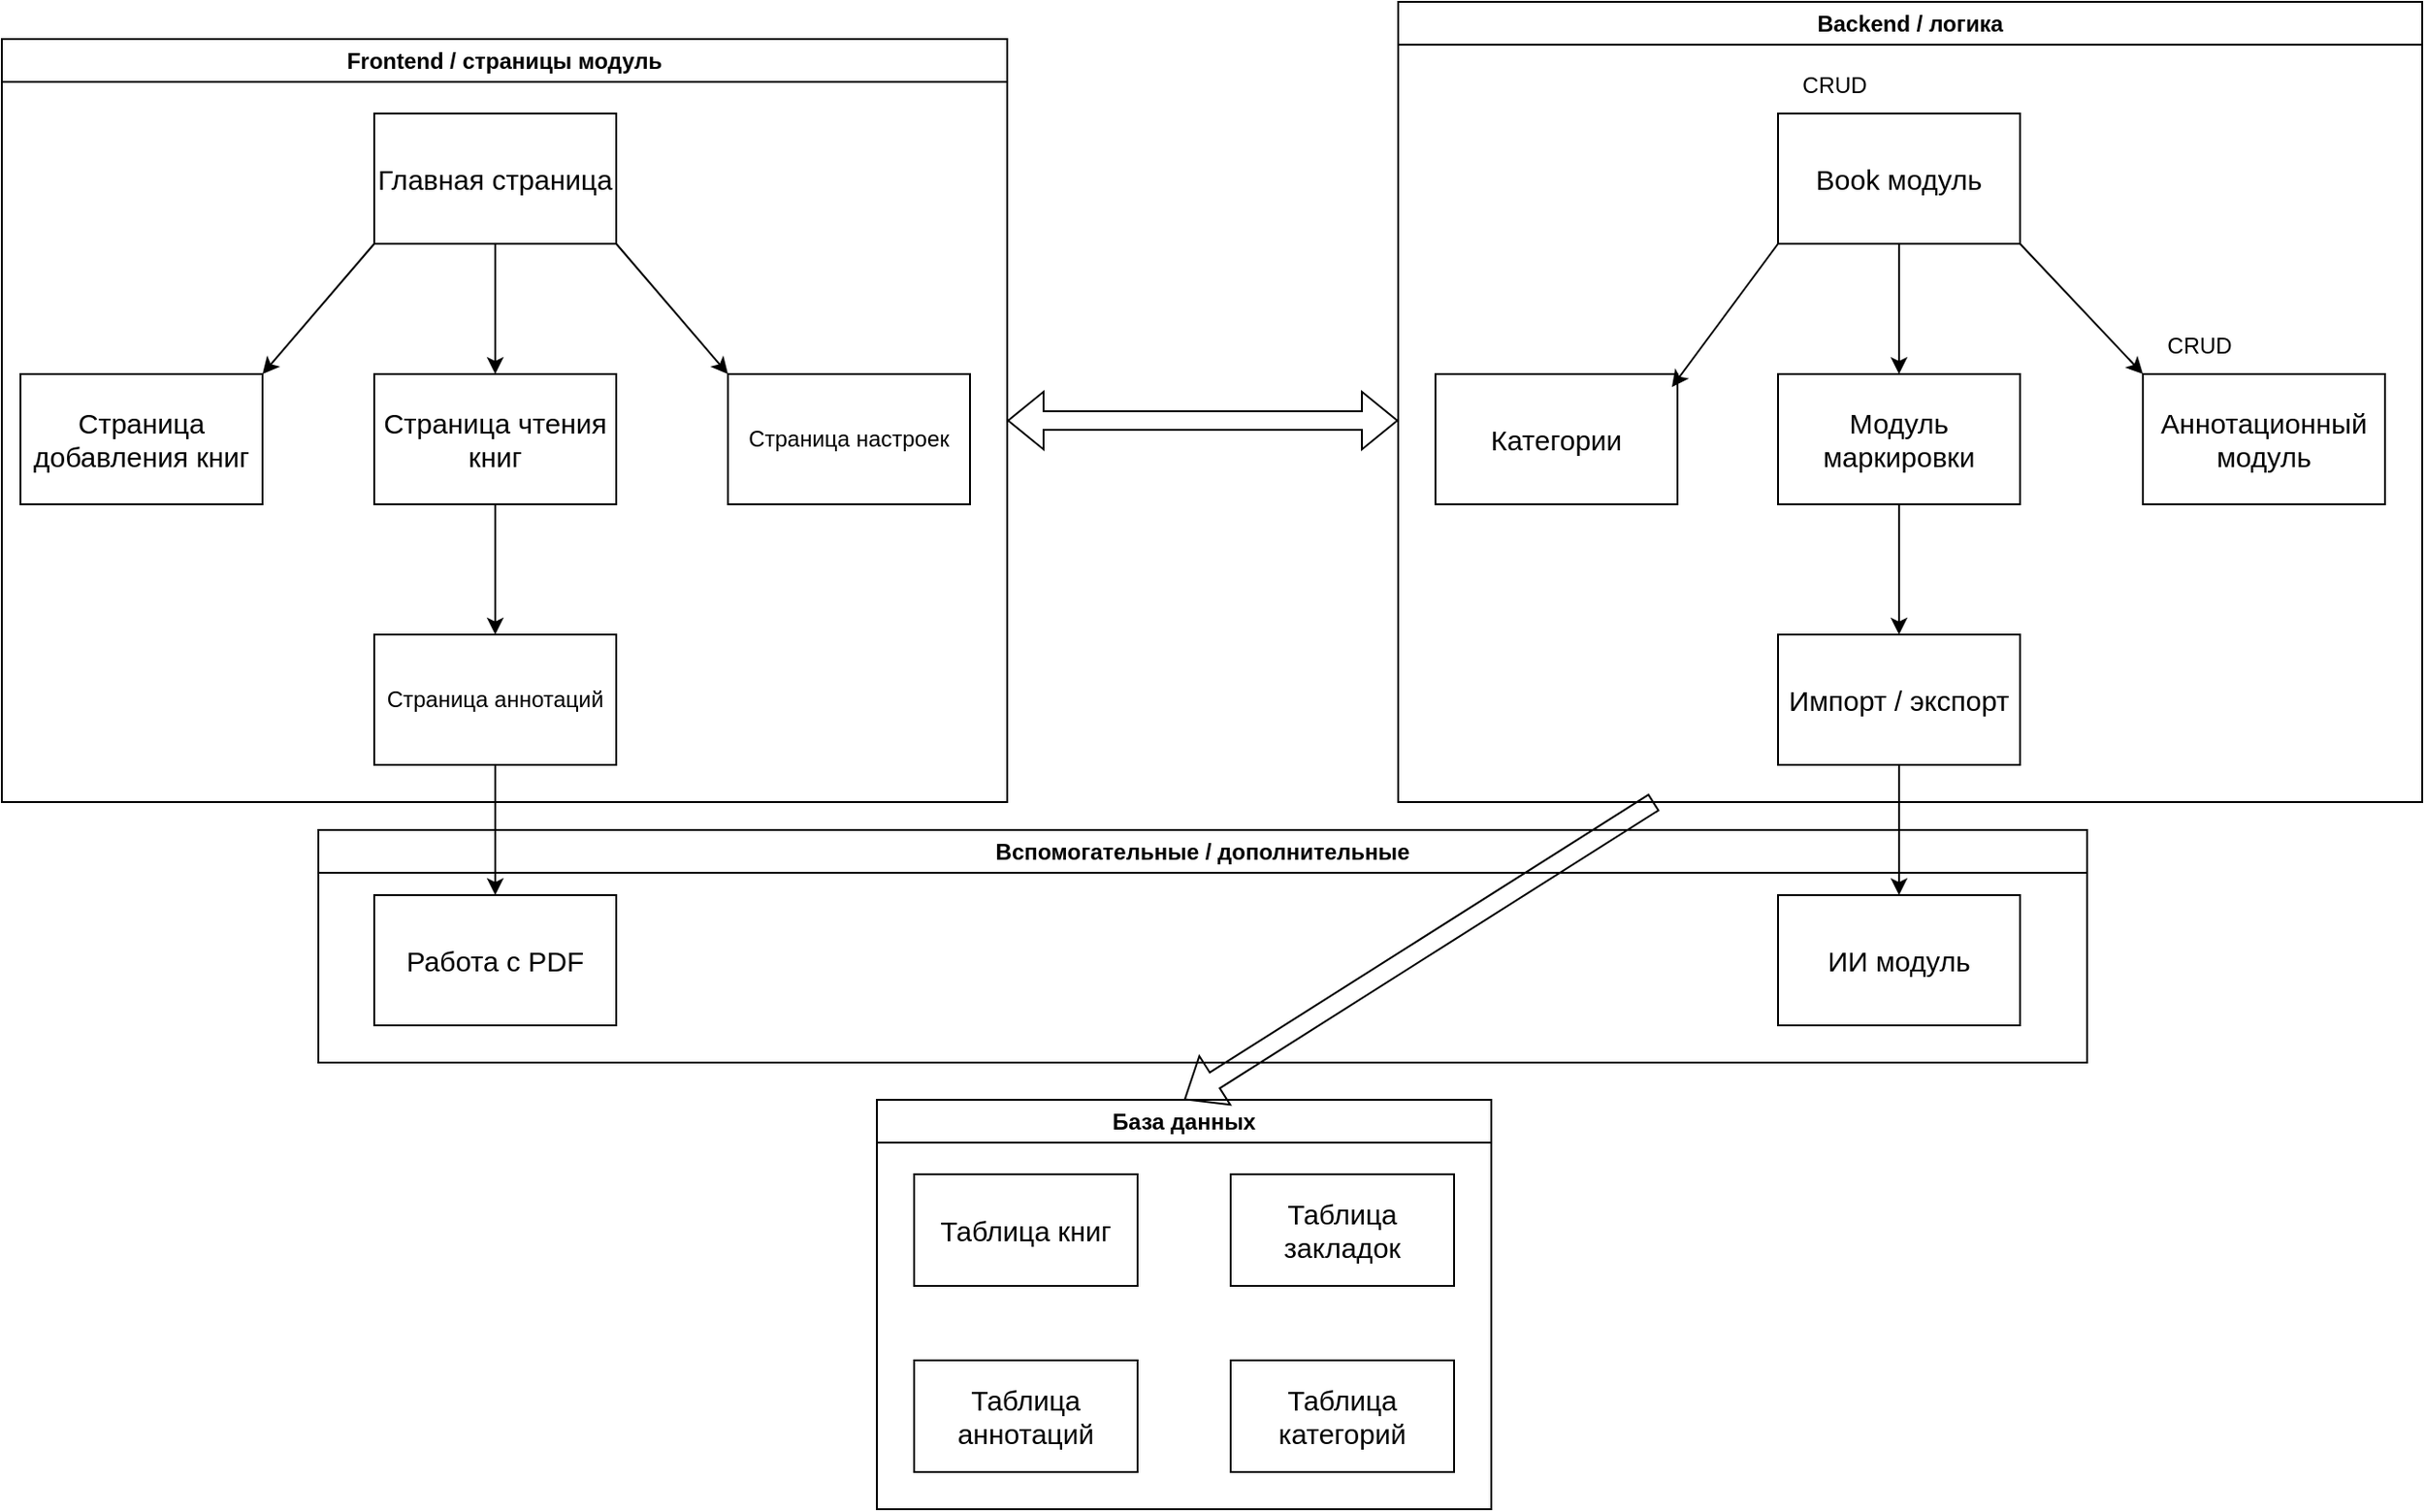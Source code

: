 <mxfile version="24.9.1">
  <diagram name="Страница — 1" id="dqO5Zem8wqS5aCHpQF_4">
    <mxGraphModel dx="2253" dy="783" grid="1" gridSize="10" guides="1" tooltips="1" connect="1" arrows="1" fold="1" page="1" pageScale="1" pageWidth="827" pageHeight="1169" math="0" shadow="0">
      <root>
        <mxCell id="0" />
        <mxCell id="1" parent="0" />
        <mxCell id="T4Mop3zjK0hiGYeQgxSI-1" value="&lt;font style=&quot;font-size: 15px;&quot;&gt;Главная страница&lt;/font&gt;" style="rounded=0;whiteSpace=wrap;html=1;" vertex="1" parent="1">
          <mxGeometry x="-340" y="100" width="130" height="70" as="geometry" />
        </mxCell>
        <mxCell id="T4Mop3zjK0hiGYeQgxSI-3" value="&lt;span style=&quot;font-size: 15px;&quot;&gt;Book модуль&lt;/span&gt;&lt;span style=&quot;color: rgba(0, 0, 0, 0); font-family: monospace; font-size: 0px; text-align: start; text-wrap-mode: nowrap;&quot;&gt;%3CmxGraphModel%3E%3Croot%3E%3CmxCell%20id%3D%220%22%2F%3E%3CmxCell%20id%3D%221%22%20parent%3D%220%22%2F%3E%3CmxCell%20id%3D%222%22%20value%3D%22%26lt%3Bfont%20style%3D%26quot%3Bfont-size%3A%2015px%3B%26quot%3B%26gt%3BUI%20%D0%BC%D0%BE%D0%B4%D1%83%D0%BB%D1%8C%26lt%3B%2Ffont%26gt%3B%22%20style%3D%22rounded%3D0%3BwhiteSpace%3Dwrap%3Bhtml%3D1%3B%22%20vertex%3D%221%22%20parent%3D%221%22%3E%3CmxGeometry%20x%3D%2270%22%20y%3D%2280%22%20width%3D%22130%22%20height%3D%2270%22%20as%3D%22geometry%22%2F%3E%3C%2FmxCell%3E%3C%2Froot%3E%3C%2FmxGraphModel%3E&lt;/span&gt;" style="rounded=0;whiteSpace=wrap;html=1;" vertex="1" parent="1">
          <mxGeometry x="414" y="100" width="130" height="70" as="geometry" />
        </mxCell>
        <mxCell id="T4Mop3zjK0hiGYeQgxSI-5" value="&lt;span style=&quot;font-size: 15px;&quot;&gt;Работа с PDF&lt;/span&gt;" style="rounded=0;whiteSpace=wrap;html=1;" vertex="1" parent="1">
          <mxGeometry x="-340" y="520" width="130" height="70" as="geometry" />
        </mxCell>
        <mxCell id="T4Mop3zjK0hiGYeQgxSI-12" value="&lt;font style=&quot;font-size: 15px;&quot;&gt;Страница добавления книг&lt;/font&gt;" style="rounded=0;whiteSpace=wrap;html=1;" vertex="1" parent="1">
          <mxGeometry x="-530" y="240" width="130" height="70" as="geometry" />
        </mxCell>
        <mxCell id="T4Mop3zjK0hiGYeQgxSI-13" value="&lt;font style=&quot;font-size: 15px;&quot;&gt;Страница чтения книг&lt;/font&gt;" style="rounded=0;whiteSpace=wrap;html=1;" vertex="1" parent="1">
          <mxGeometry x="-340" y="240" width="130" height="70" as="geometry" />
        </mxCell>
        <mxCell id="T4Mop3zjK0hiGYeQgxSI-14" value="&lt;p&gt;Страница аннотаций&lt;/p&gt;" style="rounded=0;whiteSpace=wrap;html=1;" vertex="1" parent="1">
          <mxGeometry x="-340" y="380" width="130" height="70" as="geometry" />
        </mxCell>
        <mxCell id="T4Mop3zjK0hiGYeQgxSI-15" value="&lt;p&gt;Страница настроек&lt;/p&gt;" style="rounded=0;whiteSpace=wrap;html=1;" vertex="1" parent="1">
          <mxGeometry x="-150" y="240" width="130" height="70" as="geometry" />
        </mxCell>
        <mxCell id="T4Mop3zjK0hiGYeQgxSI-16" value="Frontend / страницы модуль" style="swimlane;whiteSpace=wrap;html=1;" vertex="1" parent="1">
          <mxGeometry x="-540" y="60" width="540" height="410" as="geometry" />
        </mxCell>
        <mxCell id="T4Mop3zjK0hiGYeQgxSI-18" value="" style="endArrow=classic;html=1;rounded=0;exitX=0.5;exitY=1;exitDx=0;exitDy=0;entryX=0.5;entryY=0;entryDx=0;entryDy=0;" edge="1" parent="1" source="T4Mop3zjK0hiGYeQgxSI-1" target="T4Mop3zjK0hiGYeQgxSI-13">
          <mxGeometry width="50" height="50" relative="1" as="geometry">
            <mxPoint x="-10" y="390" as="sourcePoint" />
            <mxPoint x="40" y="340" as="targetPoint" />
          </mxGeometry>
        </mxCell>
        <mxCell id="T4Mop3zjK0hiGYeQgxSI-19" value="" style="endArrow=classic;html=1;rounded=0;exitX=1;exitY=1;exitDx=0;exitDy=0;entryX=0;entryY=0;entryDx=0;entryDy=0;" edge="1" parent="1" source="T4Mop3zjK0hiGYeQgxSI-1" target="T4Mop3zjK0hiGYeQgxSI-15">
          <mxGeometry width="50" height="50" relative="1" as="geometry">
            <mxPoint x="-265" y="180" as="sourcePoint" />
            <mxPoint x="-265" y="250" as="targetPoint" />
          </mxGeometry>
        </mxCell>
        <mxCell id="T4Mop3zjK0hiGYeQgxSI-20" value="" style="endArrow=classic;html=1;rounded=0;exitX=0.5;exitY=1;exitDx=0;exitDy=0;entryX=0.5;entryY=0;entryDx=0;entryDy=0;" edge="1" parent="1" source="T4Mop3zjK0hiGYeQgxSI-13" target="T4Mop3zjK0hiGYeQgxSI-14">
          <mxGeometry width="50" height="50" relative="1" as="geometry">
            <mxPoint x="-200" y="285" as="sourcePoint" />
            <mxPoint x="-140" y="285" as="targetPoint" />
          </mxGeometry>
        </mxCell>
        <mxCell id="T4Mop3zjK0hiGYeQgxSI-21" value="" style="endArrow=classic;html=1;rounded=0;exitX=0;exitY=1;exitDx=0;exitDy=0;entryX=1;entryY=0;entryDx=0;entryDy=0;" edge="1" parent="1" source="T4Mop3zjK0hiGYeQgxSI-1" target="T4Mop3zjK0hiGYeQgxSI-12">
          <mxGeometry width="50" height="50" relative="1" as="geometry">
            <mxPoint x="-265" y="320" as="sourcePoint" />
            <mxPoint x="-265" y="390" as="targetPoint" />
          </mxGeometry>
        </mxCell>
        <mxCell id="T4Mop3zjK0hiGYeQgxSI-22" value="&lt;span style=&quot;font-size: 15px;&quot;&gt;Категории&lt;/span&gt;" style="rounded=0;whiteSpace=wrap;html=1;" vertex="1" parent="1">
          <mxGeometry x="230" y="240" width="130" height="70" as="geometry" />
        </mxCell>
        <mxCell id="T4Mop3zjK0hiGYeQgxSI-23" value="&lt;span style=&quot;font-size: 15px;&quot;&gt;Модуль маркировки&lt;/span&gt;" style="rounded=0;whiteSpace=wrap;html=1;" vertex="1" parent="1">
          <mxGeometry x="414" y="240" width="130" height="70" as="geometry" />
        </mxCell>
        <mxCell id="T4Mop3zjK0hiGYeQgxSI-24" value="&lt;span style=&quot;font-size: 15px;&quot;&gt;Аннотационный модуль&lt;/span&gt;" style="rounded=0;whiteSpace=wrap;html=1;" vertex="1" parent="1">
          <mxGeometry x="610" y="240" width="130" height="70" as="geometry" />
        </mxCell>
        <mxCell id="T4Mop3zjK0hiGYeQgxSI-25" value="CRUD" style="text;html=1;align=center;verticalAlign=middle;resizable=0;points=[];autosize=1;strokeColor=none;fillColor=none;" vertex="1" parent="1">
          <mxGeometry x="610" y="210" width="60" height="30" as="geometry" />
        </mxCell>
        <mxCell id="T4Mop3zjK0hiGYeQgxSI-26" value="CRUD" style="text;html=1;align=center;verticalAlign=middle;resizable=0;points=[];autosize=1;strokeColor=none;fillColor=none;" vertex="1" parent="1">
          <mxGeometry x="414" y="70" width="60" height="30" as="geometry" />
        </mxCell>
        <mxCell id="T4Mop3zjK0hiGYeQgxSI-27" value="&lt;span style=&quot;font-size: 15px;&quot;&gt;Импорт / экспорт&lt;/span&gt;" style="rounded=0;whiteSpace=wrap;html=1;" vertex="1" parent="1">
          <mxGeometry x="414" y="380" width="130" height="70" as="geometry" />
        </mxCell>
        <mxCell id="T4Mop3zjK0hiGYeQgxSI-28" value="Backend / логика" style="swimlane;whiteSpace=wrap;html=1;" vertex="1" parent="1">
          <mxGeometry x="210" y="40" width="550" height="430" as="geometry" />
        </mxCell>
        <mxCell id="T4Mop3zjK0hiGYeQgxSI-29" value="" style="endArrow=classic;html=1;rounded=0;exitX=0.5;exitY=1;exitDx=0;exitDy=0;entryX=0.5;entryY=0;entryDx=0;entryDy=0;" edge="1" parent="1" source="T4Mop3zjK0hiGYeQgxSI-3" target="T4Mop3zjK0hiGYeQgxSI-23">
          <mxGeometry width="50" height="50" relative="1" as="geometry">
            <mxPoint x="-265" y="180" as="sourcePoint" />
            <mxPoint x="-265" y="250" as="targetPoint" />
          </mxGeometry>
        </mxCell>
        <mxCell id="T4Mop3zjK0hiGYeQgxSI-30" value="" style="endArrow=classic;html=1;rounded=0;exitX=1;exitY=1;exitDx=0;exitDy=0;entryX=0;entryY=1;entryDx=0;entryDy=0;entryPerimeter=0;" edge="1" parent="1" source="T4Mop3zjK0hiGYeQgxSI-3" target="T4Mop3zjK0hiGYeQgxSI-25">
          <mxGeometry width="50" height="50" relative="1" as="geometry">
            <mxPoint x="489" y="180" as="sourcePoint" />
            <mxPoint x="489" y="250" as="targetPoint" />
          </mxGeometry>
        </mxCell>
        <mxCell id="T4Mop3zjK0hiGYeQgxSI-31" value="" style="endArrow=classic;html=1;rounded=0;exitX=0.5;exitY=1;exitDx=0;exitDy=0;entryX=0.5;entryY=0;entryDx=0;entryDy=0;" edge="1" parent="1" source="T4Mop3zjK0hiGYeQgxSI-23" target="T4Mop3zjK0hiGYeQgxSI-27">
          <mxGeometry width="50" height="50" relative="1" as="geometry">
            <mxPoint x="554" y="180" as="sourcePoint" />
            <mxPoint x="620" y="250" as="targetPoint" />
          </mxGeometry>
        </mxCell>
        <mxCell id="T4Mop3zjK0hiGYeQgxSI-32" value="" style="endArrow=classic;html=1;rounded=0;exitX=0;exitY=1;exitDx=0;exitDy=0;entryX=0.977;entryY=0.1;entryDx=0;entryDy=0;entryPerimeter=0;" edge="1" parent="1" source="T4Mop3zjK0hiGYeQgxSI-3" target="T4Mop3zjK0hiGYeQgxSI-22">
          <mxGeometry width="50" height="50" relative="1" as="geometry">
            <mxPoint x="489" y="320" as="sourcePoint" />
            <mxPoint x="489" y="390" as="targetPoint" />
          </mxGeometry>
        </mxCell>
        <mxCell id="T4Mop3zjK0hiGYeQgxSI-34" value="Вспомогательные / дополнительные" style="swimlane;whiteSpace=wrap;html=1;" vertex="1" parent="1">
          <mxGeometry x="-370" y="485" width="950" height="125" as="geometry" />
        </mxCell>
        <mxCell id="T4Mop3zjK0hiGYeQgxSI-33" value="&lt;span style=&quot;font-size: 15px;&quot;&gt;ИИ модуль&lt;/span&gt;" style="rounded=0;whiteSpace=wrap;html=1;" vertex="1" parent="T4Mop3zjK0hiGYeQgxSI-34">
          <mxGeometry x="784" y="35" width="130" height="70" as="geometry" />
        </mxCell>
        <mxCell id="T4Mop3zjK0hiGYeQgxSI-35" value="" style="endArrow=classic;html=1;rounded=0;entryX=0.5;entryY=0;entryDx=0;entryDy=0;exitX=0.5;exitY=1;exitDx=0;exitDy=0;" edge="1" parent="1" source="T4Mop3zjK0hiGYeQgxSI-27" target="T4Mop3zjK0hiGYeQgxSI-33">
          <mxGeometry width="50" height="50" relative="1" as="geometry">
            <mxPoint x="130" y="490" as="sourcePoint" />
            <mxPoint x="180" y="440" as="targetPoint" />
          </mxGeometry>
        </mxCell>
        <mxCell id="T4Mop3zjK0hiGYeQgxSI-36" value="" style="endArrow=classic;html=1;rounded=0;exitX=0.5;exitY=1;exitDx=0;exitDy=0;entryX=0.5;entryY=0;entryDx=0;entryDy=0;" edge="1" parent="1" source="T4Mop3zjK0hiGYeQgxSI-14" target="T4Mop3zjK0hiGYeQgxSI-5">
          <mxGeometry width="50" height="50" relative="1" as="geometry">
            <mxPoint x="130" y="490" as="sourcePoint" />
            <mxPoint x="180" y="440" as="targetPoint" />
          </mxGeometry>
        </mxCell>
        <mxCell id="T4Mop3zjK0hiGYeQgxSI-37" value="&lt;span style=&quot;font-size: 15px;&quot;&gt;Таблица закладок&lt;/span&gt;" style="rounded=0;whiteSpace=wrap;html=1;" vertex="1" parent="1">
          <mxGeometry x="120" y="670" width="120" height="60" as="geometry" />
        </mxCell>
        <mxCell id="T4Mop3zjK0hiGYeQgxSI-38" value="&lt;span style=&quot;font-size: 15px;&quot;&gt;Таблица книг&lt;/span&gt;" style="rounded=0;whiteSpace=wrap;html=1;" vertex="1" parent="1">
          <mxGeometry x="-50" y="670" width="120" height="60" as="geometry" />
        </mxCell>
        <mxCell id="T4Mop3zjK0hiGYeQgxSI-39" value="&lt;span style=&quot;font-size: 15px;&quot;&gt;Таблица аннотаций&lt;/span&gt;" style="rounded=0;whiteSpace=wrap;html=1;" vertex="1" parent="1">
          <mxGeometry x="-50" y="770" width="120" height="60" as="geometry" />
        </mxCell>
        <mxCell id="T4Mop3zjK0hiGYeQgxSI-40" value="&lt;span style=&quot;font-size: 15px;&quot;&gt;Таблица категорий&lt;/span&gt;" style="rounded=0;whiteSpace=wrap;html=1;" vertex="1" parent="1">
          <mxGeometry x="120" y="770" width="120" height="60" as="geometry" />
        </mxCell>
        <mxCell id="T4Mop3zjK0hiGYeQgxSI-41" value="База данных" style="swimlane;whiteSpace=wrap;html=1;" vertex="1" parent="1">
          <mxGeometry x="-70" y="630" width="330" height="220" as="geometry" />
        </mxCell>
        <mxCell id="T4Mop3zjK0hiGYeQgxSI-42" value="" style="shape=flexArrow;endArrow=classic;startArrow=classic;html=1;rounded=0;exitX=1;exitY=0.5;exitDx=0;exitDy=0;" edge="1" parent="1" source="T4Mop3zjK0hiGYeQgxSI-16">
          <mxGeometry width="100" height="100" relative="1" as="geometry">
            <mxPoint x="200" y="530" as="sourcePoint" />
            <mxPoint x="210" y="265" as="targetPoint" />
          </mxGeometry>
        </mxCell>
        <mxCell id="T4Mop3zjK0hiGYeQgxSI-43" value="" style="shape=flexArrow;endArrow=classic;html=1;rounded=0;entryX=0.5;entryY=0;entryDx=0;entryDy=0;exitX=0.25;exitY=1;exitDx=0;exitDy=0;" edge="1" parent="1" source="T4Mop3zjK0hiGYeQgxSI-28" target="T4Mop3zjK0hiGYeQgxSI-41">
          <mxGeometry width="50" height="50" relative="1" as="geometry">
            <mxPoint x="220" y="510" as="sourcePoint" />
            <mxPoint x="270" y="460" as="targetPoint" />
          </mxGeometry>
        </mxCell>
      </root>
    </mxGraphModel>
  </diagram>
</mxfile>
